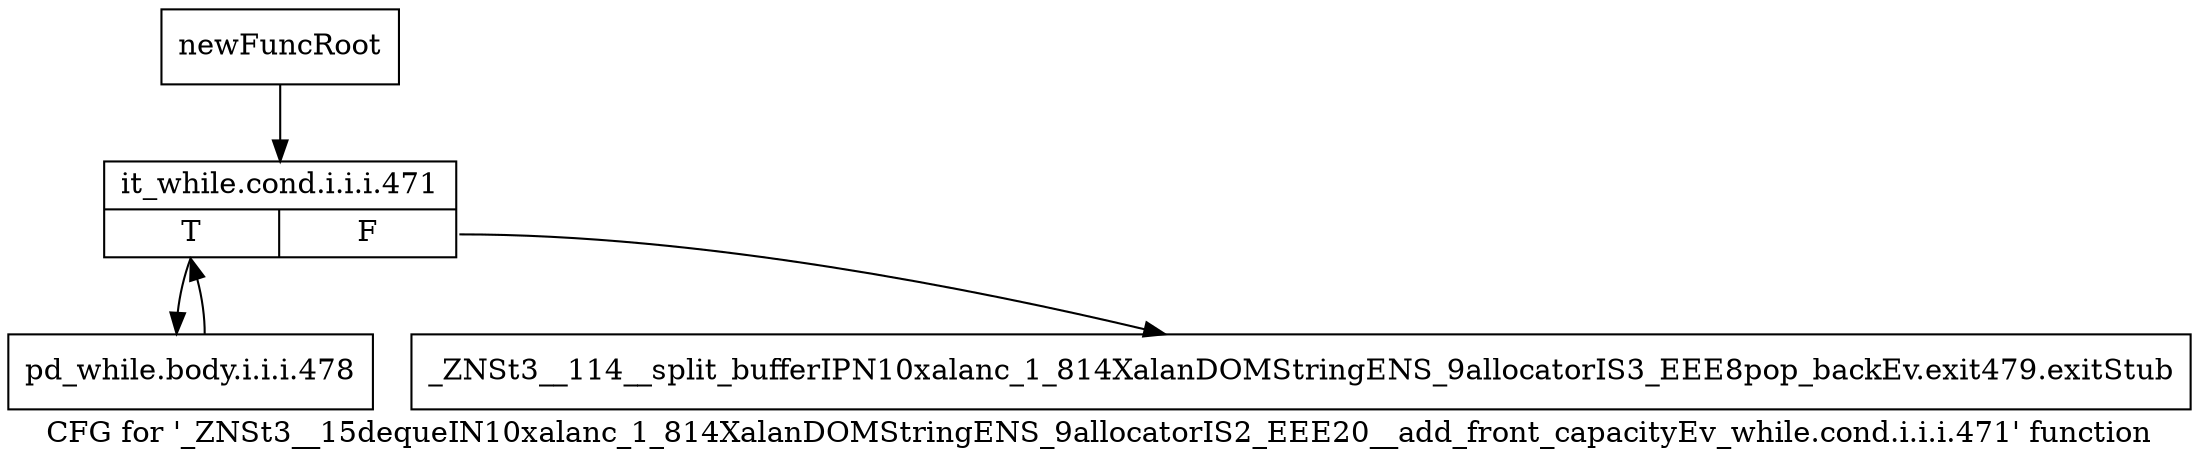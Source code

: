 digraph "CFG for '_ZNSt3__15dequeIN10xalanc_1_814XalanDOMStringENS_9allocatorIS2_EEE20__add_front_capacityEv_while.cond.i.i.i.471' function" {
	label="CFG for '_ZNSt3__15dequeIN10xalanc_1_814XalanDOMStringENS_9allocatorIS2_EEE20__add_front_capacityEv_while.cond.i.i.i.471' function";

	Node0x8442ec0 [shape=record,label="{newFuncRoot}"];
	Node0x8442ec0 -> Node0x8442f60;
	Node0x8442f10 [shape=record,label="{_ZNSt3__114__split_bufferIPN10xalanc_1_814XalanDOMStringENS_9allocatorIS3_EEE8pop_backEv.exit479.exitStub}"];
	Node0x8442f60 [shape=record,label="{it_while.cond.i.i.i.471|{<s0>T|<s1>F}}"];
	Node0x8442f60:s0 -> Node0x8442fb0;
	Node0x8442f60:s1 -> Node0x8442f10;
	Node0x8442fb0 [shape=record,label="{pd_while.body.i.i.i.478}"];
	Node0x8442fb0 -> Node0x8442f60;
}

